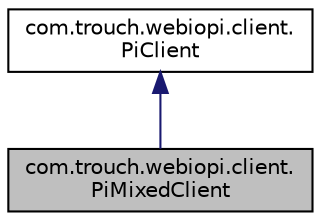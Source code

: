 digraph "com.trouch.webiopi.client.PiMixedClient"
{
  edge [fontname="Helvetica",fontsize="10",labelfontname="Helvetica",labelfontsize="10"];
  node [fontname="Helvetica",fontsize="10",shape=record];
  Node1 [label="com.trouch.webiopi.client.\lPiMixedClient",height=0.2,width=0.4,color="black", fillcolor="grey75", style="filled", fontcolor="black"];
  Node2 -> Node1 [dir="back",color="midnightblue",fontsize="10",style="solid",fontname="Helvetica"];
  Node2 [label="com.trouch.webiopi.client.\lPiClient",height=0.2,width=0.4,color="black", fillcolor="white", style="filled",URL="$classcom_1_1trouch_1_1webiopi_1_1client_1_1PiClient.html"];
}
